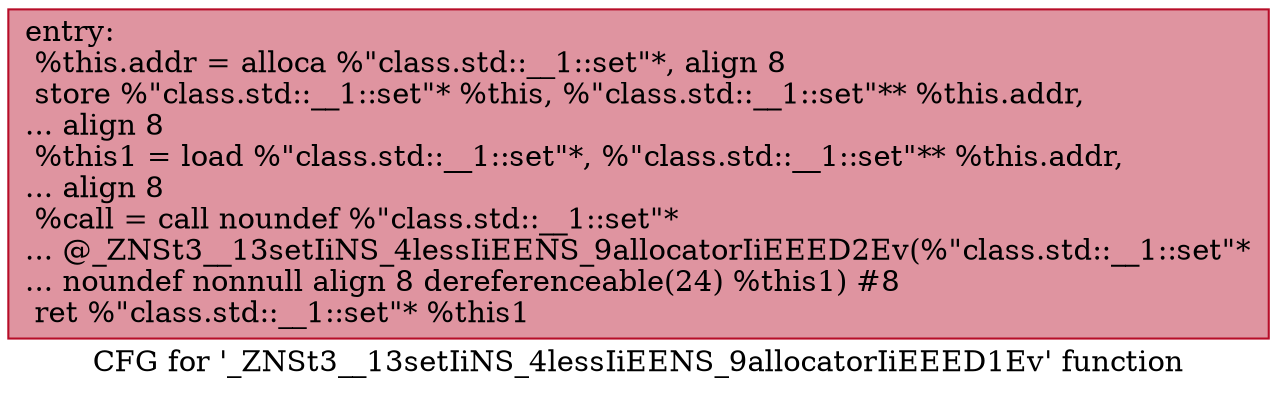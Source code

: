 digraph "CFG for '_ZNSt3__13setIiNS_4lessIiEENS_9allocatorIiEEED1Ev' function" {
	label="CFG for '_ZNSt3__13setIiNS_4lessIiEENS_9allocatorIiEEED1Ev' function";

	Node0x600002555500 [shape=record,color="#b70d28ff", style=filled, fillcolor="#b70d2870",label="{entry:\l  %this.addr = alloca %\"class.std::__1::set\"*, align 8\l  store %\"class.std::__1::set\"* %this, %\"class.std::__1::set\"** %this.addr,\l... align 8\l  %this1 = load %\"class.std::__1::set\"*, %\"class.std::__1::set\"** %this.addr,\l... align 8\l  %call = call noundef %\"class.std::__1::set\"*\l... @_ZNSt3__13setIiNS_4lessIiEENS_9allocatorIiEEED2Ev(%\"class.std::__1::set\"*\l... noundef nonnull align 8 dereferenceable(24) %this1) #8\l  ret %\"class.std::__1::set\"* %this1\l}"];
}
